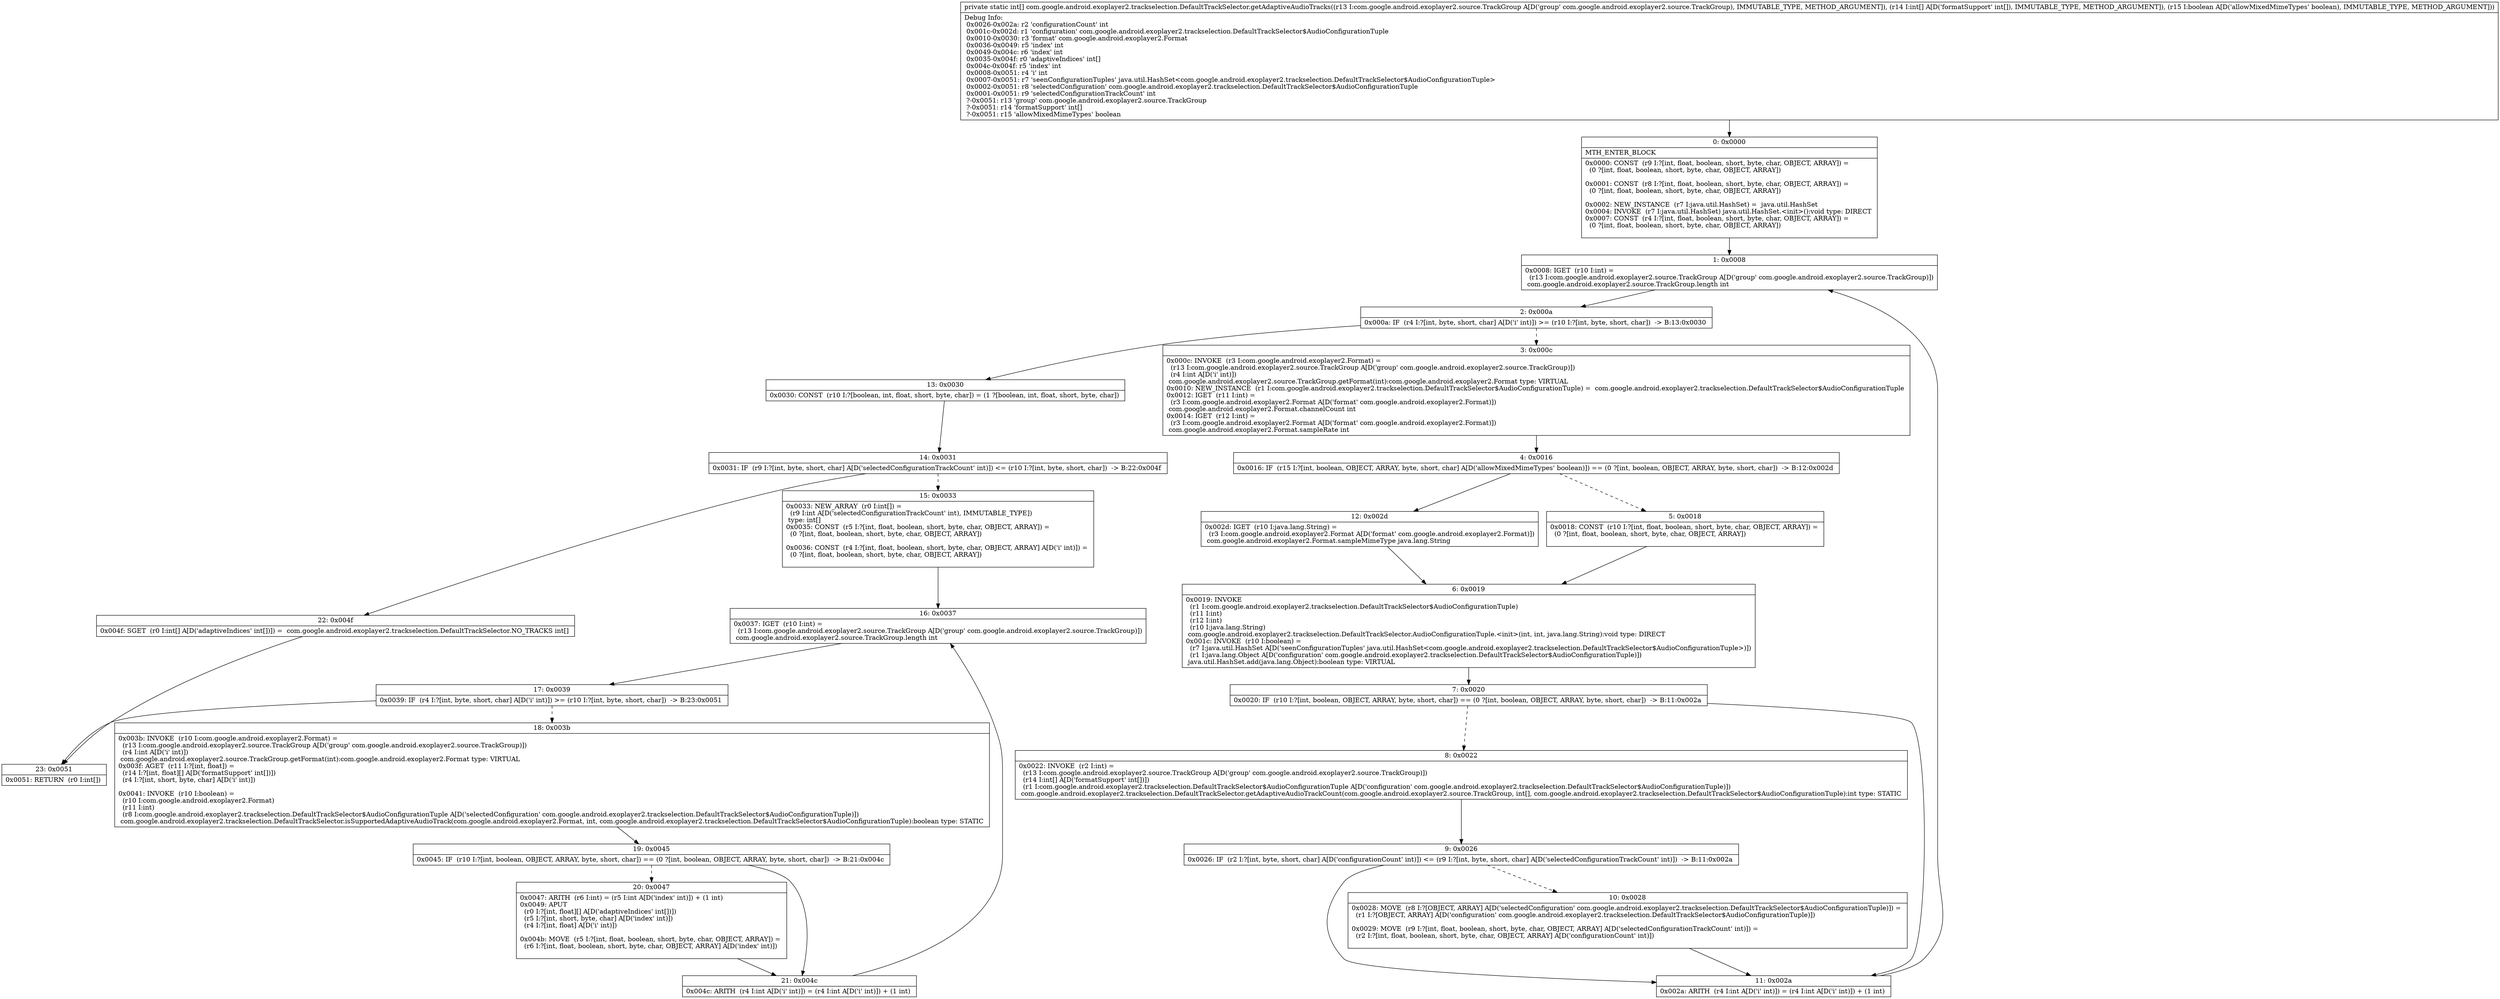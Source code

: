 digraph "CFG forcom.google.android.exoplayer2.trackselection.DefaultTrackSelector.getAdaptiveAudioTracks(Lcom\/google\/android\/exoplayer2\/source\/TrackGroup;[IZ)[I" {
Node_0 [shape=record,label="{0\:\ 0x0000|MTH_ENTER_BLOCK\l|0x0000: CONST  (r9 I:?[int, float, boolean, short, byte, char, OBJECT, ARRAY]) = \l  (0 ?[int, float, boolean, short, byte, char, OBJECT, ARRAY])\l \l0x0001: CONST  (r8 I:?[int, float, boolean, short, byte, char, OBJECT, ARRAY]) = \l  (0 ?[int, float, boolean, short, byte, char, OBJECT, ARRAY])\l \l0x0002: NEW_INSTANCE  (r7 I:java.util.HashSet) =  java.util.HashSet \l0x0004: INVOKE  (r7 I:java.util.HashSet) java.util.HashSet.\<init\>():void type: DIRECT \l0x0007: CONST  (r4 I:?[int, float, boolean, short, byte, char, OBJECT, ARRAY]) = \l  (0 ?[int, float, boolean, short, byte, char, OBJECT, ARRAY])\l \l}"];
Node_1 [shape=record,label="{1\:\ 0x0008|0x0008: IGET  (r10 I:int) = \l  (r13 I:com.google.android.exoplayer2.source.TrackGroup A[D('group' com.google.android.exoplayer2.source.TrackGroup)])\l com.google.android.exoplayer2.source.TrackGroup.length int \l}"];
Node_2 [shape=record,label="{2\:\ 0x000a|0x000a: IF  (r4 I:?[int, byte, short, char] A[D('i' int)]) \>= (r10 I:?[int, byte, short, char])  \-\> B:13:0x0030 \l}"];
Node_3 [shape=record,label="{3\:\ 0x000c|0x000c: INVOKE  (r3 I:com.google.android.exoplayer2.Format) = \l  (r13 I:com.google.android.exoplayer2.source.TrackGroup A[D('group' com.google.android.exoplayer2.source.TrackGroup)])\l  (r4 I:int A[D('i' int)])\l com.google.android.exoplayer2.source.TrackGroup.getFormat(int):com.google.android.exoplayer2.Format type: VIRTUAL \l0x0010: NEW_INSTANCE  (r1 I:com.google.android.exoplayer2.trackselection.DefaultTrackSelector$AudioConfigurationTuple) =  com.google.android.exoplayer2.trackselection.DefaultTrackSelector$AudioConfigurationTuple \l0x0012: IGET  (r11 I:int) = \l  (r3 I:com.google.android.exoplayer2.Format A[D('format' com.google.android.exoplayer2.Format)])\l com.google.android.exoplayer2.Format.channelCount int \l0x0014: IGET  (r12 I:int) = \l  (r3 I:com.google.android.exoplayer2.Format A[D('format' com.google.android.exoplayer2.Format)])\l com.google.android.exoplayer2.Format.sampleRate int \l}"];
Node_4 [shape=record,label="{4\:\ 0x0016|0x0016: IF  (r15 I:?[int, boolean, OBJECT, ARRAY, byte, short, char] A[D('allowMixedMimeTypes' boolean)]) == (0 ?[int, boolean, OBJECT, ARRAY, byte, short, char])  \-\> B:12:0x002d \l}"];
Node_5 [shape=record,label="{5\:\ 0x0018|0x0018: CONST  (r10 I:?[int, float, boolean, short, byte, char, OBJECT, ARRAY]) = \l  (0 ?[int, float, boolean, short, byte, char, OBJECT, ARRAY])\l \l}"];
Node_6 [shape=record,label="{6\:\ 0x0019|0x0019: INVOKE  \l  (r1 I:com.google.android.exoplayer2.trackselection.DefaultTrackSelector$AudioConfigurationTuple)\l  (r11 I:int)\l  (r12 I:int)\l  (r10 I:java.lang.String)\l com.google.android.exoplayer2.trackselection.DefaultTrackSelector.AudioConfigurationTuple.\<init\>(int, int, java.lang.String):void type: DIRECT \l0x001c: INVOKE  (r10 I:boolean) = \l  (r7 I:java.util.HashSet A[D('seenConfigurationTuples' java.util.HashSet\<com.google.android.exoplayer2.trackselection.DefaultTrackSelector$AudioConfigurationTuple\>)])\l  (r1 I:java.lang.Object A[D('configuration' com.google.android.exoplayer2.trackselection.DefaultTrackSelector$AudioConfigurationTuple)])\l java.util.HashSet.add(java.lang.Object):boolean type: VIRTUAL \l}"];
Node_7 [shape=record,label="{7\:\ 0x0020|0x0020: IF  (r10 I:?[int, boolean, OBJECT, ARRAY, byte, short, char]) == (0 ?[int, boolean, OBJECT, ARRAY, byte, short, char])  \-\> B:11:0x002a \l}"];
Node_8 [shape=record,label="{8\:\ 0x0022|0x0022: INVOKE  (r2 I:int) = \l  (r13 I:com.google.android.exoplayer2.source.TrackGroup A[D('group' com.google.android.exoplayer2.source.TrackGroup)])\l  (r14 I:int[] A[D('formatSupport' int[])])\l  (r1 I:com.google.android.exoplayer2.trackselection.DefaultTrackSelector$AudioConfigurationTuple A[D('configuration' com.google.android.exoplayer2.trackselection.DefaultTrackSelector$AudioConfigurationTuple)])\l com.google.android.exoplayer2.trackselection.DefaultTrackSelector.getAdaptiveAudioTrackCount(com.google.android.exoplayer2.source.TrackGroup, int[], com.google.android.exoplayer2.trackselection.DefaultTrackSelector$AudioConfigurationTuple):int type: STATIC \l}"];
Node_9 [shape=record,label="{9\:\ 0x0026|0x0026: IF  (r2 I:?[int, byte, short, char] A[D('configurationCount' int)]) \<= (r9 I:?[int, byte, short, char] A[D('selectedConfigurationTrackCount' int)])  \-\> B:11:0x002a \l}"];
Node_10 [shape=record,label="{10\:\ 0x0028|0x0028: MOVE  (r8 I:?[OBJECT, ARRAY] A[D('selectedConfiguration' com.google.android.exoplayer2.trackselection.DefaultTrackSelector$AudioConfigurationTuple)]) = \l  (r1 I:?[OBJECT, ARRAY] A[D('configuration' com.google.android.exoplayer2.trackselection.DefaultTrackSelector$AudioConfigurationTuple)])\l \l0x0029: MOVE  (r9 I:?[int, float, boolean, short, byte, char, OBJECT, ARRAY] A[D('selectedConfigurationTrackCount' int)]) = \l  (r2 I:?[int, float, boolean, short, byte, char, OBJECT, ARRAY] A[D('configurationCount' int)])\l \l}"];
Node_11 [shape=record,label="{11\:\ 0x002a|0x002a: ARITH  (r4 I:int A[D('i' int)]) = (r4 I:int A[D('i' int)]) + (1 int) \l}"];
Node_12 [shape=record,label="{12\:\ 0x002d|0x002d: IGET  (r10 I:java.lang.String) = \l  (r3 I:com.google.android.exoplayer2.Format A[D('format' com.google.android.exoplayer2.Format)])\l com.google.android.exoplayer2.Format.sampleMimeType java.lang.String \l}"];
Node_13 [shape=record,label="{13\:\ 0x0030|0x0030: CONST  (r10 I:?[boolean, int, float, short, byte, char]) = (1 ?[boolean, int, float, short, byte, char]) \l}"];
Node_14 [shape=record,label="{14\:\ 0x0031|0x0031: IF  (r9 I:?[int, byte, short, char] A[D('selectedConfigurationTrackCount' int)]) \<= (r10 I:?[int, byte, short, char])  \-\> B:22:0x004f \l}"];
Node_15 [shape=record,label="{15\:\ 0x0033|0x0033: NEW_ARRAY  (r0 I:int[]) = \l  (r9 I:int A[D('selectedConfigurationTrackCount' int), IMMUTABLE_TYPE])\l type: int[] \l0x0035: CONST  (r5 I:?[int, float, boolean, short, byte, char, OBJECT, ARRAY]) = \l  (0 ?[int, float, boolean, short, byte, char, OBJECT, ARRAY])\l \l0x0036: CONST  (r4 I:?[int, float, boolean, short, byte, char, OBJECT, ARRAY] A[D('i' int)]) = \l  (0 ?[int, float, boolean, short, byte, char, OBJECT, ARRAY])\l \l}"];
Node_16 [shape=record,label="{16\:\ 0x0037|0x0037: IGET  (r10 I:int) = \l  (r13 I:com.google.android.exoplayer2.source.TrackGroup A[D('group' com.google.android.exoplayer2.source.TrackGroup)])\l com.google.android.exoplayer2.source.TrackGroup.length int \l}"];
Node_17 [shape=record,label="{17\:\ 0x0039|0x0039: IF  (r4 I:?[int, byte, short, char] A[D('i' int)]) \>= (r10 I:?[int, byte, short, char])  \-\> B:23:0x0051 \l}"];
Node_18 [shape=record,label="{18\:\ 0x003b|0x003b: INVOKE  (r10 I:com.google.android.exoplayer2.Format) = \l  (r13 I:com.google.android.exoplayer2.source.TrackGroup A[D('group' com.google.android.exoplayer2.source.TrackGroup)])\l  (r4 I:int A[D('i' int)])\l com.google.android.exoplayer2.source.TrackGroup.getFormat(int):com.google.android.exoplayer2.Format type: VIRTUAL \l0x003f: AGET  (r11 I:?[int, float]) = \l  (r14 I:?[int, float][] A[D('formatSupport' int[])])\l  (r4 I:?[int, short, byte, char] A[D('i' int)])\l \l0x0041: INVOKE  (r10 I:boolean) = \l  (r10 I:com.google.android.exoplayer2.Format)\l  (r11 I:int)\l  (r8 I:com.google.android.exoplayer2.trackselection.DefaultTrackSelector$AudioConfigurationTuple A[D('selectedConfiguration' com.google.android.exoplayer2.trackselection.DefaultTrackSelector$AudioConfigurationTuple)])\l com.google.android.exoplayer2.trackselection.DefaultTrackSelector.isSupportedAdaptiveAudioTrack(com.google.android.exoplayer2.Format, int, com.google.android.exoplayer2.trackselection.DefaultTrackSelector$AudioConfigurationTuple):boolean type: STATIC \l}"];
Node_19 [shape=record,label="{19\:\ 0x0045|0x0045: IF  (r10 I:?[int, boolean, OBJECT, ARRAY, byte, short, char]) == (0 ?[int, boolean, OBJECT, ARRAY, byte, short, char])  \-\> B:21:0x004c \l}"];
Node_20 [shape=record,label="{20\:\ 0x0047|0x0047: ARITH  (r6 I:int) = (r5 I:int A[D('index' int)]) + (1 int) \l0x0049: APUT  \l  (r0 I:?[int, float][] A[D('adaptiveIndices' int[])])\l  (r5 I:?[int, short, byte, char] A[D('index' int)])\l  (r4 I:?[int, float] A[D('i' int)])\l \l0x004b: MOVE  (r5 I:?[int, float, boolean, short, byte, char, OBJECT, ARRAY]) = \l  (r6 I:?[int, float, boolean, short, byte, char, OBJECT, ARRAY] A[D('index' int)])\l \l}"];
Node_21 [shape=record,label="{21\:\ 0x004c|0x004c: ARITH  (r4 I:int A[D('i' int)]) = (r4 I:int A[D('i' int)]) + (1 int) \l}"];
Node_22 [shape=record,label="{22\:\ 0x004f|0x004f: SGET  (r0 I:int[] A[D('adaptiveIndices' int[])]) =  com.google.android.exoplayer2.trackselection.DefaultTrackSelector.NO_TRACKS int[] \l}"];
Node_23 [shape=record,label="{23\:\ 0x0051|0x0051: RETURN  (r0 I:int[]) \l}"];
MethodNode[shape=record,label="{private static int[] com.google.android.exoplayer2.trackselection.DefaultTrackSelector.getAdaptiveAudioTracks((r13 I:com.google.android.exoplayer2.source.TrackGroup A[D('group' com.google.android.exoplayer2.source.TrackGroup), IMMUTABLE_TYPE, METHOD_ARGUMENT]), (r14 I:int[] A[D('formatSupport' int[]), IMMUTABLE_TYPE, METHOD_ARGUMENT]), (r15 I:boolean A[D('allowMixedMimeTypes' boolean), IMMUTABLE_TYPE, METHOD_ARGUMENT]))  | Debug Info:\l  0x0026\-0x002a: r2 'configurationCount' int\l  0x001c\-0x002d: r1 'configuration' com.google.android.exoplayer2.trackselection.DefaultTrackSelector$AudioConfigurationTuple\l  0x0010\-0x0030: r3 'format' com.google.android.exoplayer2.Format\l  0x0036\-0x0049: r5 'index' int\l  0x0049\-0x004c: r6 'index' int\l  0x0035\-0x004f: r0 'adaptiveIndices' int[]\l  0x004c\-0x004f: r5 'index' int\l  0x0008\-0x0051: r4 'i' int\l  0x0007\-0x0051: r7 'seenConfigurationTuples' java.util.HashSet\<com.google.android.exoplayer2.trackselection.DefaultTrackSelector$AudioConfigurationTuple\>\l  0x0002\-0x0051: r8 'selectedConfiguration' com.google.android.exoplayer2.trackselection.DefaultTrackSelector$AudioConfigurationTuple\l  0x0001\-0x0051: r9 'selectedConfigurationTrackCount' int\l  ?\-0x0051: r13 'group' com.google.android.exoplayer2.source.TrackGroup\l  ?\-0x0051: r14 'formatSupport' int[]\l  ?\-0x0051: r15 'allowMixedMimeTypes' boolean\l}"];
MethodNode -> Node_0;
Node_0 -> Node_1;
Node_1 -> Node_2;
Node_2 -> Node_3[style=dashed];
Node_2 -> Node_13;
Node_3 -> Node_4;
Node_4 -> Node_5[style=dashed];
Node_4 -> Node_12;
Node_5 -> Node_6;
Node_6 -> Node_7;
Node_7 -> Node_8[style=dashed];
Node_7 -> Node_11;
Node_8 -> Node_9;
Node_9 -> Node_10[style=dashed];
Node_9 -> Node_11;
Node_10 -> Node_11;
Node_11 -> Node_1;
Node_12 -> Node_6;
Node_13 -> Node_14;
Node_14 -> Node_15[style=dashed];
Node_14 -> Node_22;
Node_15 -> Node_16;
Node_16 -> Node_17;
Node_17 -> Node_18[style=dashed];
Node_17 -> Node_23;
Node_18 -> Node_19;
Node_19 -> Node_20[style=dashed];
Node_19 -> Node_21;
Node_20 -> Node_21;
Node_21 -> Node_16;
Node_22 -> Node_23;
}

